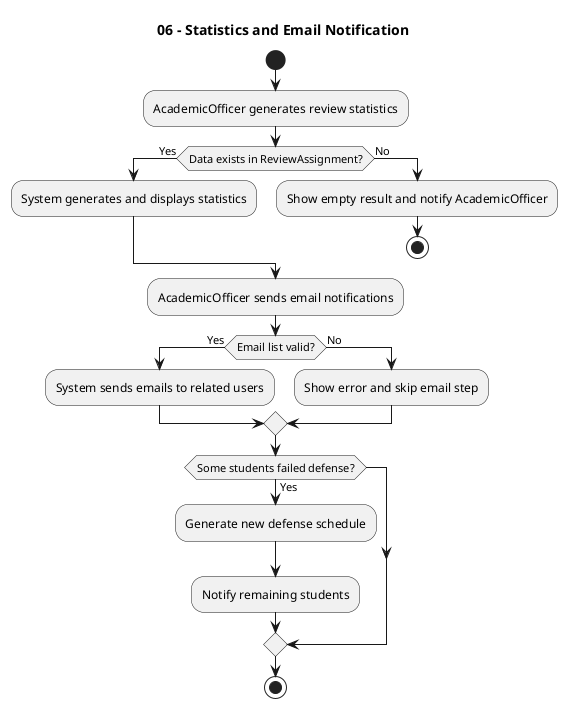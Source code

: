@startuml
title 06 - Statistics and Email Notification 

start

:AcademicOfficer generates review statistics;
if (Data exists in ReviewAssignment?) then (Yes)
  :System generates and displays statistics;
else (No)
  :Show empty result and notify AcademicOfficer;
  stop
endif

:AcademicOfficer sends email notifications;
if (Email list valid?) then (Yes)
  :System sends emails to related users;
else (No)
  :Show error and skip email step;
endif

if (Some students failed defense?) then (Yes)
  :Generate new defense schedule;
  :Notify remaining students;
endif

stop
@enduml